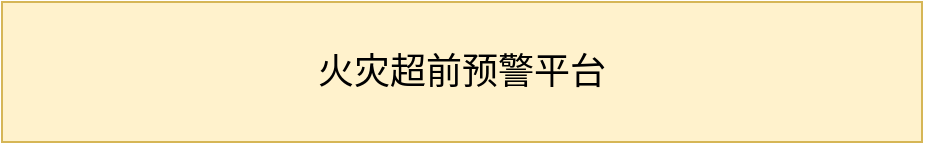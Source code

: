 <mxfile version="21.7.2" type="github">
  <diagram name="第 1 页" id="eSgcURXgfp281Zkvz8gB">
    <mxGraphModel dx="794" dy="432" grid="1" gridSize="10" guides="1" tooltips="1" connect="1" arrows="1" fold="1" page="1" pageScale="1" pageWidth="827" pageHeight="1169" math="0" shadow="0">
      <root>
        <mxCell id="0" />
        <mxCell id="1" parent="0" />
        <mxCell id="UOJW9OT7AzYY-Jgk8sPg-1" value="&lt;font style=&quot;font-size: 18px;&quot;&gt;火灾超前预警平台&lt;/font&gt;" style="rounded=0;whiteSpace=wrap;html=1;fillColor=#fff2cc;strokeColor=#d6b656;" vertex="1" parent="1">
          <mxGeometry x="184" y="30" width="460" height="70" as="geometry" />
        </mxCell>
      </root>
    </mxGraphModel>
  </diagram>
</mxfile>
